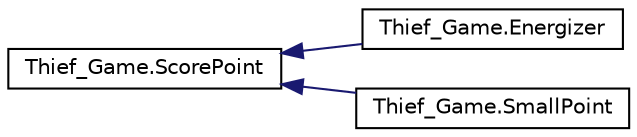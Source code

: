 digraph "Иерархия классов. Графический вид."
{
 // LATEX_PDF_SIZE
  edge [fontname="Helvetica",fontsize="10",labelfontname="Helvetica",labelfontsize="10"];
  node [fontname="Helvetica",fontsize="10",shape=record];
  rankdir="LR";
  Node0 [label="Thief_Game.ScorePoint",height=0.2,width=0.4,color="black", fillcolor="white", style="filled",URL="$class_thief___game_1_1_score_point.html",tooltip="Score point class init"];
  Node0 -> Node1 [dir="back",color="midnightblue",fontsize="10",style="solid",fontname="Helvetica"];
  Node1 [label="Thief_Game.Energizer",height=0.2,width=0.4,color="black", fillcolor="white", style="filled",URL="$class_thief___game_1_1_energizer.html",tooltip="Big coin init class"];
  Node0 -> Node2 [dir="back",color="midnightblue",fontsize="10",style="solid",fontname="Helvetica"];
  Node2 [label="Thief_Game.SmallPoint",height=0.2,width=0.4,color="black", fillcolor="white", style="filled",URL="$class_thief___game_1_1_small_point.html",tooltip="Small coin init class"];
}
